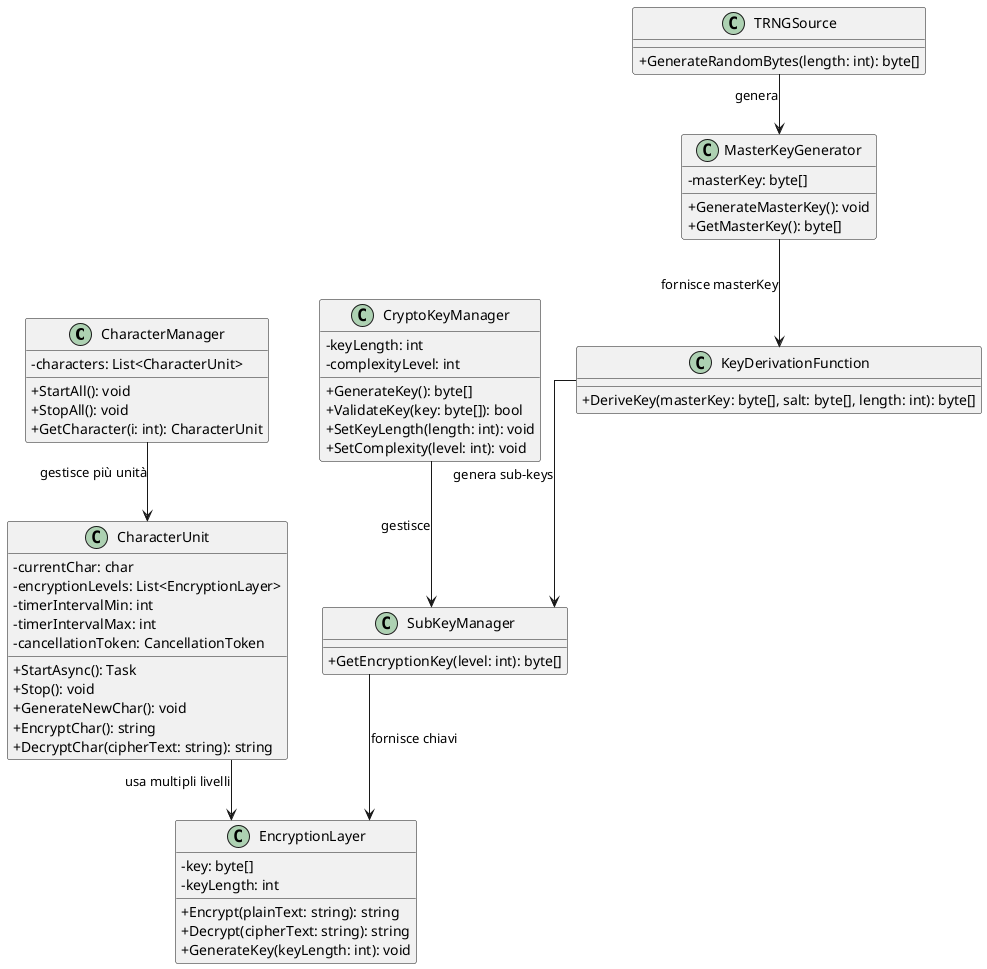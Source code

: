 @startuml
skinparam classAttributeIconSize 0
skinparam linetype ortho

class CharacterManager {
  - characters: List<CharacterUnit>
  + StartAll(): void
  + StopAll(): void
  + GetCharacter(i: int): CharacterUnit
}

class CharacterUnit {
  - currentChar: char
  - encryptionLevels: List<EncryptionLayer>
  - timerIntervalMin: int
  - timerIntervalMax: int
  - cancellationToken: CancellationToken
  + StartAsync(): Task
  + Stop(): void
  + GenerateNewChar(): void
  + EncryptChar(): string
  + DecryptChar(cipherText: string): string
}

class EncryptionLayer {
  - key: byte[]
  - keyLength: int
  + Encrypt(plainText: string): string
  + Decrypt(cipherText: string): string
  + GenerateKey(keyLength: int): void
}

class CryptoKeyManager {
  - keyLength: int
  - complexityLevel: int
  + GenerateKey(): byte[]
  + ValidateKey(key: byte[]): bool
  + SetKeyLength(length: int): void
  + SetComplexity(level: int): void
}

class TRNGSource {
  + GenerateRandomBytes(length: int): byte[]
}

class MasterKeyGenerator {
  - masterKey: byte[]
  + GenerateMasterKey(): void
  + GetMasterKey(): byte[]
}

class KeyDerivationFunction {
  + DeriveKey(masterKey: byte[], salt: byte[], length: int): byte[]
}

class SubKeyManager {
  + GetEncryptionKey(level: int): byte[]
}

TRNGSource --> MasterKeyGenerator : "genera"
MasterKeyGenerator --> KeyDerivationFunction : "fornisce masterKey"
KeyDerivationFunction --> SubKeyManager : "genera sub-keys"
SubKeyManager --> EncryptionLayer : "fornisce chiavi"
CryptoKeyManager --> SubKeyManager : "gestisce"
CharacterUnit --> EncryptionLayer : "usa multipli livelli"
CharacterManager --> CharacterUnit : "gestisce più unità"

@enduml

